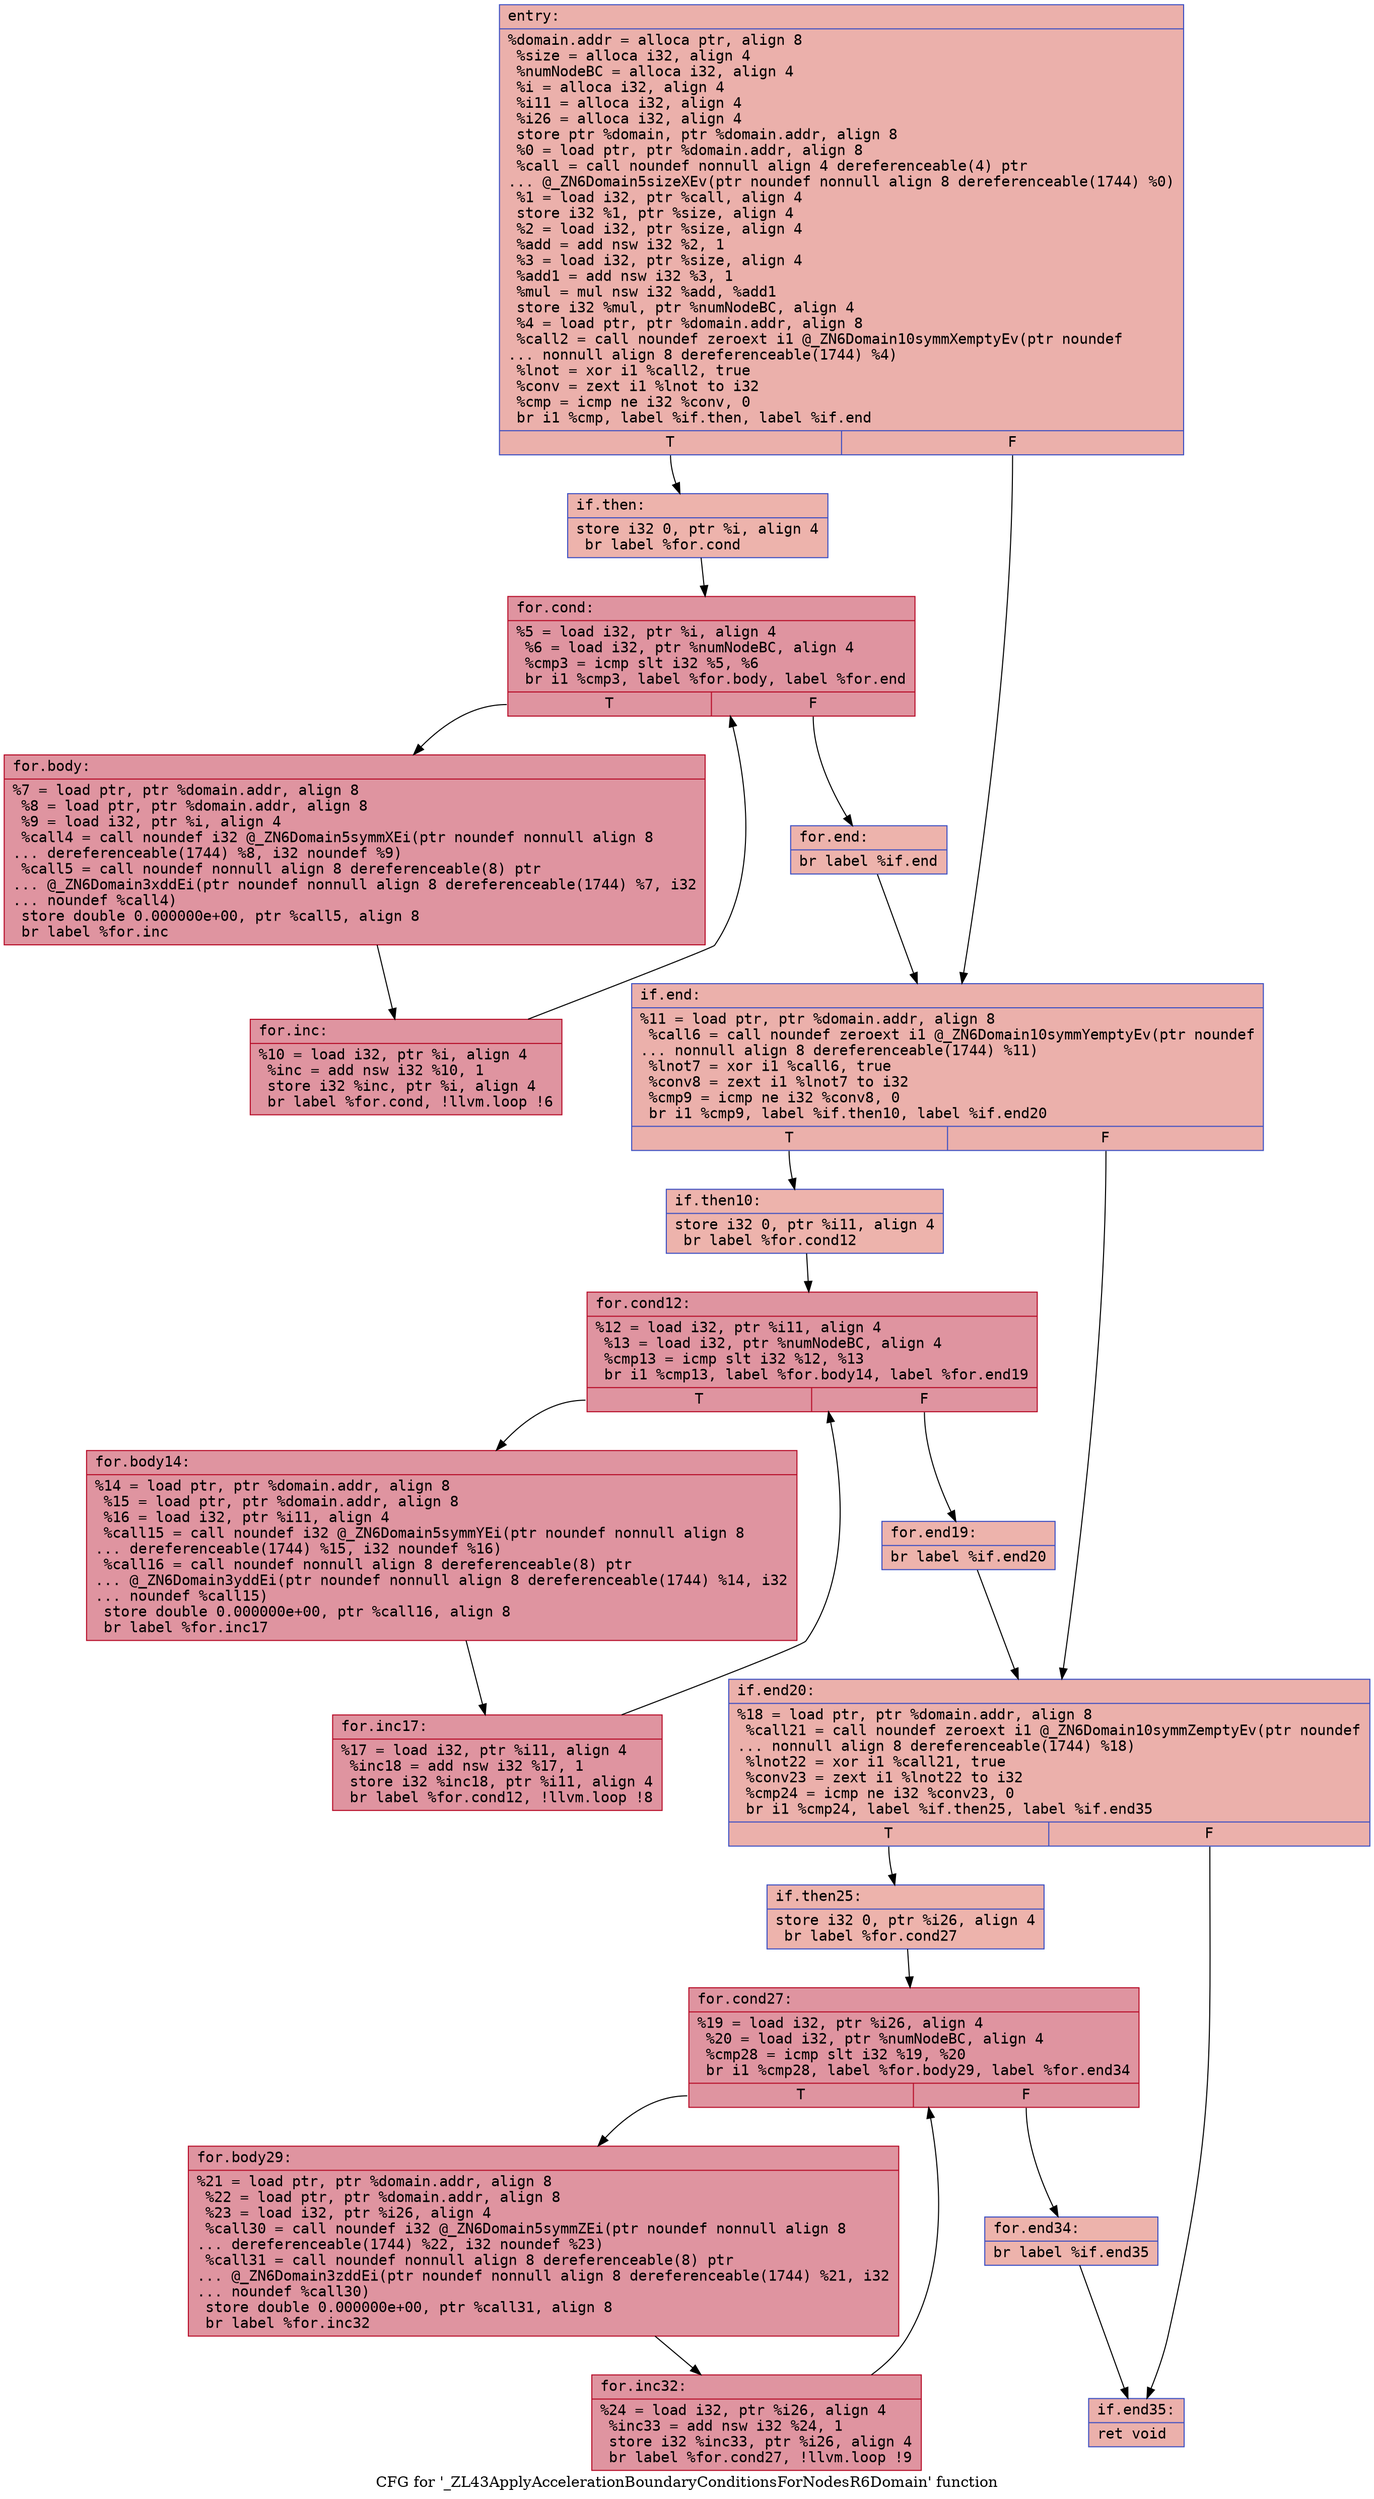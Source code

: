 digraph "CFG for '_ZL43ApplyAccelerationBoundaryConditionsForNodesR6Domain' function" {
	label="CFG for '_ZL43ApplyAccelerationBoundaryConditionsForNodesR6Domain' function";

	Node0x561418b77730 [shape=record,color="#3d50c3ff", style=filled, fillcolor="#d24b4070" fontname="Courier",label="{entry:\l|  %domain.addr = alloca ptr, align 8\l  %size = alloca i32, align 4\l  %numNodeBC = alloca i32, align 4\l  %i = alloca i32, align 4\l  %i11 = alloca i32, align 4\l  %i26 = alloca i32, align 4\l  store ptr %domain, ptr %domain.addr, align 8\l  %0 = load ptr, ptr %domain.addr, align 8\l  %call = call noundef nonnull align 4 dereferenceable(4) ptr\l... @_ZN6Domain5sizeXEv(ptr noundef nonnull align 8 dereferenceable(1744) %0)\l  %1 = load i32, ptr %call, align 4\l  store i32 %1, ptr %size, align 4\l  %2 = load i32, ptr %size, align 4\l  %add = add nsw i32 %2, 1\l  %3 = load i32, ptr %size, align 4\l  %add1 = add nsw i32 %3, 1\l  %mul = mul nsw i32 %add, %add1\l  store i32 %mul, ptr %numNodeBC, align 4\l  %4 = load ptr, ptr %domain.addr, align 8\l  %call2 = call noundef zeroext i1 @_ZN6Domain10symmXemptyEv(ptr noundef\l... nonnull align 8 dereferenceable(1744) %4)\l  %lnot = xor i1 %call2, true\l  %conv = zext i1 %lnot to i32\l  %cmp = icmp ne i32 %conv, 0\l  br i1 %cmp, label %if.then, label %if.end\l|{<s0>T|<s1>F}}"];
	Node0x561418b77730:s0 -> Node0x561418b78a60[tooltip="entry -> if.then\nProbability 62.50%" ];
	Node0x561418b77730:s1 -> Node0x561418b78ad0[tooltip="entry -> if.end\nProbability 37.50%" ];
	Node0x561418b78a60 [shape=record,color="#3d50c3ff", style=filled, fillcolor="#d6524470" fontname="Courier",label="{if.then:\l|  store i32 0, ptr %i, align 4\l  br label %for.cond\l}"];
	Node0x561418b78a60 -> Node0x561418b78c90[tooltip="if.then -> for.cond\nProbability 100.00%" ];
	Node0x561418b78c90 [shape=record,color="#b70d28ff", style=filled, fillcolor="#b70d2870" fontname="Courier",label="{for.cond:\l|  %5 = load i32, ptr %i, align 4\l  %6 = load i32, ptr %numNodeBC, align 4\l  %cmp3 = icmp slt i32 %5, %6\l  br i1 %cmp3, label %for.body, label %for.end\l|{<s0>T|<s1>F}}"];
	Node0x561418b78c90:s0 -> Node0x561418b78f00[tooltip="for.cond -> for.body\nProbability 96.88%" ];
	Node0x561418b78c90:s1 -> Node0x561418b78f80[tooltip="for.cond -> for.end\nProbability 3.12%" ];
	Node0x561418b78f00 [shape=record,color="#b70d28ff", style=filled, fillcolor="#b70d2870" fontname="Courier",label="{for.body:\l|  %7 = load ptr, ptr %domain.addr, align 8\l  %8 = load ptr, ptr %domain.addr, align 8\l  %9 = load i32, ptr %i, align 4\l  %call4 = call noundef i32 @_ZN6Domain5symmXEi(ptr noundef nonnull align 8\l... dereferenceable(1744) %8, i32 noundef %9)\l  %call5 = call noundef nonnull align 8 dereferenceable(8) ptr\l... @_ZN6Domain3xddEi(ptr noundef nonnull align 8 dereferenceable(1744) %7, i32\l... noundef %call4)\l  store double 0.000000e+00, ptr %call5, align 8\l  br label %for.inc\l}"];
	Node0x561418b78f00 -> Node0x561418b79640[tooltip="for.body -> for.inc\nProbability 100.00%" ];
	Node0x561418b79640 [shape=record,color="#b70d28ff", style=filled, fillcolor="#b70d2870" fontname="Courier",label="{for.inc:\l|  %10 = load i32, ptr %i, align 4\l  %inc = add nsw i32 %10, 1\l  store i32 %inc, ptr %i, align 4\l  br label %for.cond, !llvm.loop !6\l}"];
	Node0x561418b79640 -> Node0x561418b78c90[tooltip="for.inc -> for.cond\nProbability 100.00%" ];
	Node0x561418b78f80 [shape=record,color="#3d50c3ff", style=filled, fillcolor="#d6524470" fontname="Courier",label="{for.end:\l|  br label %if.end\l}"];
	Node0x561418b78f80 -> Node0x561418b78ad0[tooltip="for.end -> if.end\nProbability 100.00%" ];
	Node0x561418b78ad0 [shape=record,color="#3d50c3ff", style=filled, fillcolor="#d24b4070" fontname="Courier",label="{if.end:\l|  %11 = load ptr, ptr %domain.addr, align 8\l  %call6 = call noundef zeroext i1 @_ZN6Domain10symmYemptyEv(ptr noundef\l... nonnull align 8 dereferenceable(1744) %11)\l  %lnot7 = xor i1 %call6, true\l  %conv8 = zext i1 %lnot7 to i32\l  %cmp9 = icmp ne i32 %conv8, 0\l  br i1 %cmp9, label %if.then10, label %if.end20\l|{<s0>T|<s1>F}}"];
	Node0x561418b78ad0:s0 -> Node0x561418b7a280[tooltip="if.end -> if.then10\nProbability 62.50%" ];
	Node0x561418b78ad0:s1 -> Node0x561418b7a2d0[tooltip="if.end -> if.end20\nProbability 37.50%" ];
	Node0x561418b7a280 [shape=record,color="#3d50c3ff", style=filled, fillcolor="#d6524470" fontname="Courier",label="{if.then10:\l|  store i32 0, ptr %i11, align 4\l  br label %for.cond12\l}"];
	Node0x561418b7a280 -> Node0x561418b7a4a0[tooltip="if.then10 -> for.cond12\nProbability 100.00%" ];
	Node0x561418b7a4a0 [shape=record,color="#b70d28ff", style=filled, fillcolor="#b70d2870" fontname="Courier",label="{for.cond12:\l|  %12 = load i32, ptr %i11, align 4\l  %13 = load i32, ptr %numNodeBC, align 4\l  %cmp13 = icmp slt i32 %12, %13\l  br i1 %cmp13, label %for.body14, label %for.end19\l|{<s0>T|<s1>F}}"];
	Node0x561418b7a4a0:s0 -> Node0x561418b7a740[tooltip="for.cond12 -> for.body14\nProbability 96.88%" ];
	Node0x561418b7a4a0:s1 -> Node0x561418b7a7c0[tooltip="for.cond12 -> for.end19\nProbability 3.12%" ];
	Node0x561418b7a740 [shape=record,color="#b70d28ff", style=filled, fillcolor="#b70d2870" fontname="Courier",label="{for.body14:\l|  %14 = load ptr, ptr %domain.addr, align 8\l  %15 = load ptr, ptr %domain.addr, align 8\l  %16 = load i32, ptr %i11, align 4\l  %call15 = call noundef i32 @_ZN6Domain5symmYEi(ptr noundef nonnull align 8\l... dereferenceable(1744) %15, i32 noundef %16)\l  %call16 = call noundef nonnull align 8 dereferenceable(8) ptr\l... @_ZN6Domain3yddEi(ptr noundef nonnull align 8 dereferenceable(1744) %14, i32\l... noundef %call15)\l  store double 0.000000e+00, ptr %call16, align 8\l  br label %for.inc17\l}"];
	Node0x561418b7a740 -> Node0x561418b7aef0[tooltip="for.body14 -> for.inc17\nProbability 100.00%" ];
	Node0x561418b7aef0 [shape=record,color="#b70d28ff", style=filled, fillcolor="#b70d2870" fontname="Courier",label="{for.inc17:\l|  %17 = load i32, ptr %i11, align 4\l  %inc18 = add nsw i32 %17, 1\l  store i32 %inc18, ptr %i11, align 4\l  br label %for.cond12, !llvm.loop !8\l}"];
	Node0x561418b7aef0 -> Node0x561418b7a4a0[tooltip="for.inc17 -> for.cond12\nProbability 100.00%" ];
	Node0x561418b7a7c0 [shape=record,color="#3d50c3ff", style=filled, fillcolor="#d6524470" fontname="Courier",label="{for.end19:\l|  br label %if.end20\l}"];
	Node0x561418b7a7c0 -> Node0x561418b7a2d0[tooltip="for.end19 -> if.end20\nProbability 100.00%" ];
	Node0x561418b7a2d0 [shape=record,color="#3d50c3ff", style=filled, fillcolor="#d24b4070" fontname="Courier",label="{if.end20:\l|  %18 = load ptr, ptr %domain.addr, align 8\l  %call21 = call noundef zeroext i1 @_ZN6Domain10symmZemptyEv(ptr noundef\l... nonnull align 8 dereferenceable(1744) %18)\l  %lnot22 = xor i1 %call21, true\l  %conv23 = zext i1 %lnot22 to i32\l  %cmp24 = icmp ne i32 %conv23, 0\l  br i1 %cmp24, label %if.then25, label %if.end35\l|{<s0>T|<s1>F}}"];
	Node0x561418b7a2d0:s0 -> Node0x561418b7b820[tooltip="if.end20 -> if.then25\nProbability 62.50%" ];
	Node0x561418b7a2d0:s1 -> Node0x561418b7b870[tooltip="if.end20 -> if.end35\nProbability 37.50%" ];
	Node0x561418b7b820 [shape=record,color="#3d50c3ff", style=filled, fillcolor="#d6524470" fontname="Courier",label="{if.then25:\l|  store i32 0, ptr %i26, align 4\l  br label %for.cond27\l}"];
	Node0x561418b7b820 -> Node0x561418b7ba40[tooltip="if.then25 -> for.cond27\nProbability 100.00%" ];
	Node0x561418b7ba40 [shape=record,color="#b70d28ff", style=filled, fillcolor="#b70d2870" fontname="Courier",label="{for.cond27:\l|  %19 = load i32, ptr %i26, align 4\l  %20 = load i32, ptr %numNodeBC, align 4\l  %cmp28 = icmp slt i32 %19, %20\l  br i1 %cmp28, label %for.body29, label %for.end34\l|{<s0>T|<s1>F}}"];
	Node0x561418b7ba40:s0 -> Node0x561418b7bce0[tooltip="for.cond27 -> for.body29\nProbability 96.88%" ];
	Node0x561418b7ba40:s1 -> Node0x561418b79690[tooltip="for.cond27 -> for.end34\nProbability 3.12%" ];
	Node0x561418b7bce0 [shape=record,color="#b70d28ff", style=filled, fillcolor="#b70d2870" fontname="Courier",label="{for.body29:\l|  %21 = load ptr, ptr %domain.addr, align 8\l  %22 = load ptr, ptr %domain.addr, align 8\l  %23 = load i32, ptr %i26, align 4\l  %call30 = call noundef i32 @_ZN6Domain5symmZEi(ptr noundef nonnull align 8\l... dereferenceable(1744) %22, i32 noundef %23)\l  %call31 = call noundef nonnull align 8 dereferenceable(8) ptr\l... @_ZN6Domain3zddEi(ptr noundef nonnull align 8 dereferenceable(1744) %21, i32\l... noundef %call30)\l  store double 0.000000e+00, ptr %call31, align 8\l  br label %for.inc32\l}"];
	Node0x561418b7bce0 -> Node0x561418b7c7a0[tooltip="for.body29 -> for.inc32\nProbability 100.00%" ];
	Node0x561418b7c7a0 [shape=record,color="#b70d28ff", style=filled, fillcolor="#b70d2870" fontname="Courier",label="{for.inc32:\l|  %24 = load i32, ptr %i26, align 4\l  %inc33 = add nsw i32 %24, 1\l  store i32 %inc33, ptr %i26, align 4\l  br label %for.cond27, !llvm.loop !9\l}"];
	Node0x561418b7c7a0 -> Node0x561418b7ba40[tooltip="for.inc32 -> for.cond27\nProbability 100.00%" ];
	Node0x561418b79690 [shape=record,color="#3d50c3ff", style=filled, fillcolor="#d6524470" fontname="Courier",label="{for.end34:\l|  br label %if.end35\l}"];
	Node0x561418b79690 -> Node0x561418b7b870[tooltip="for.end34 -> if.end35\nProbability 100.00%" ];
	Node0x561418b7b870 [shape=record,color="#3d50c3ff", style=filled, fillcolor="#d24b4070" fontname="Courier",label="{if.end35:\l|  ret void\l}"];
}
